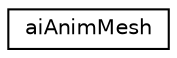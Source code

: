 digraph "Graphical Class Hierarchy"
{
  edge [fontname="Helvetica",fontsize="10",labelfontname="Helvetica",labelfontsize="10"];
  node [fontname="Helvetica",fontsize="10",shape=record];
  rankdir="LR";
  Node1 [label="aiAnimMesh",height=0.2,width=0.4,color="black", fillcolor="white", style="filled",URL="$structai_anim_mesh.html",tooltip="NOT CURRENTLY IN USE. An AnimMesh is an attachment to an aiMesh stores per-vertex animations for a pa..."];
}

